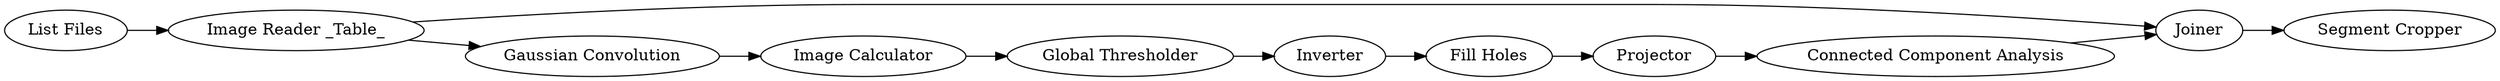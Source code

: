 digraph {
	7 -> 8
	3 -> 7
	8 -> 6
	13 -> 14
	10 -> 5
	5 -> 12
	6 -> 10
	14 -> 12
	2 -> 3
	12 -> 11
	14 -> 2
	5 [label="Connected Component Analysis"]
	13 [label="List Files"]
	7 [label="Global Thresholder"]
	11 [label="Segment Cropper"]
	10 [label=Projector]
	6 [label="Fill Holes"]
	8 [label=Inverter]
	14 [label="Image Reader _Table_"]
	3 [label="Image Calculator"]
	2 [label="Gaussian Convolution"]
	12 [label=Joiner]
	rankdir=LR
}
